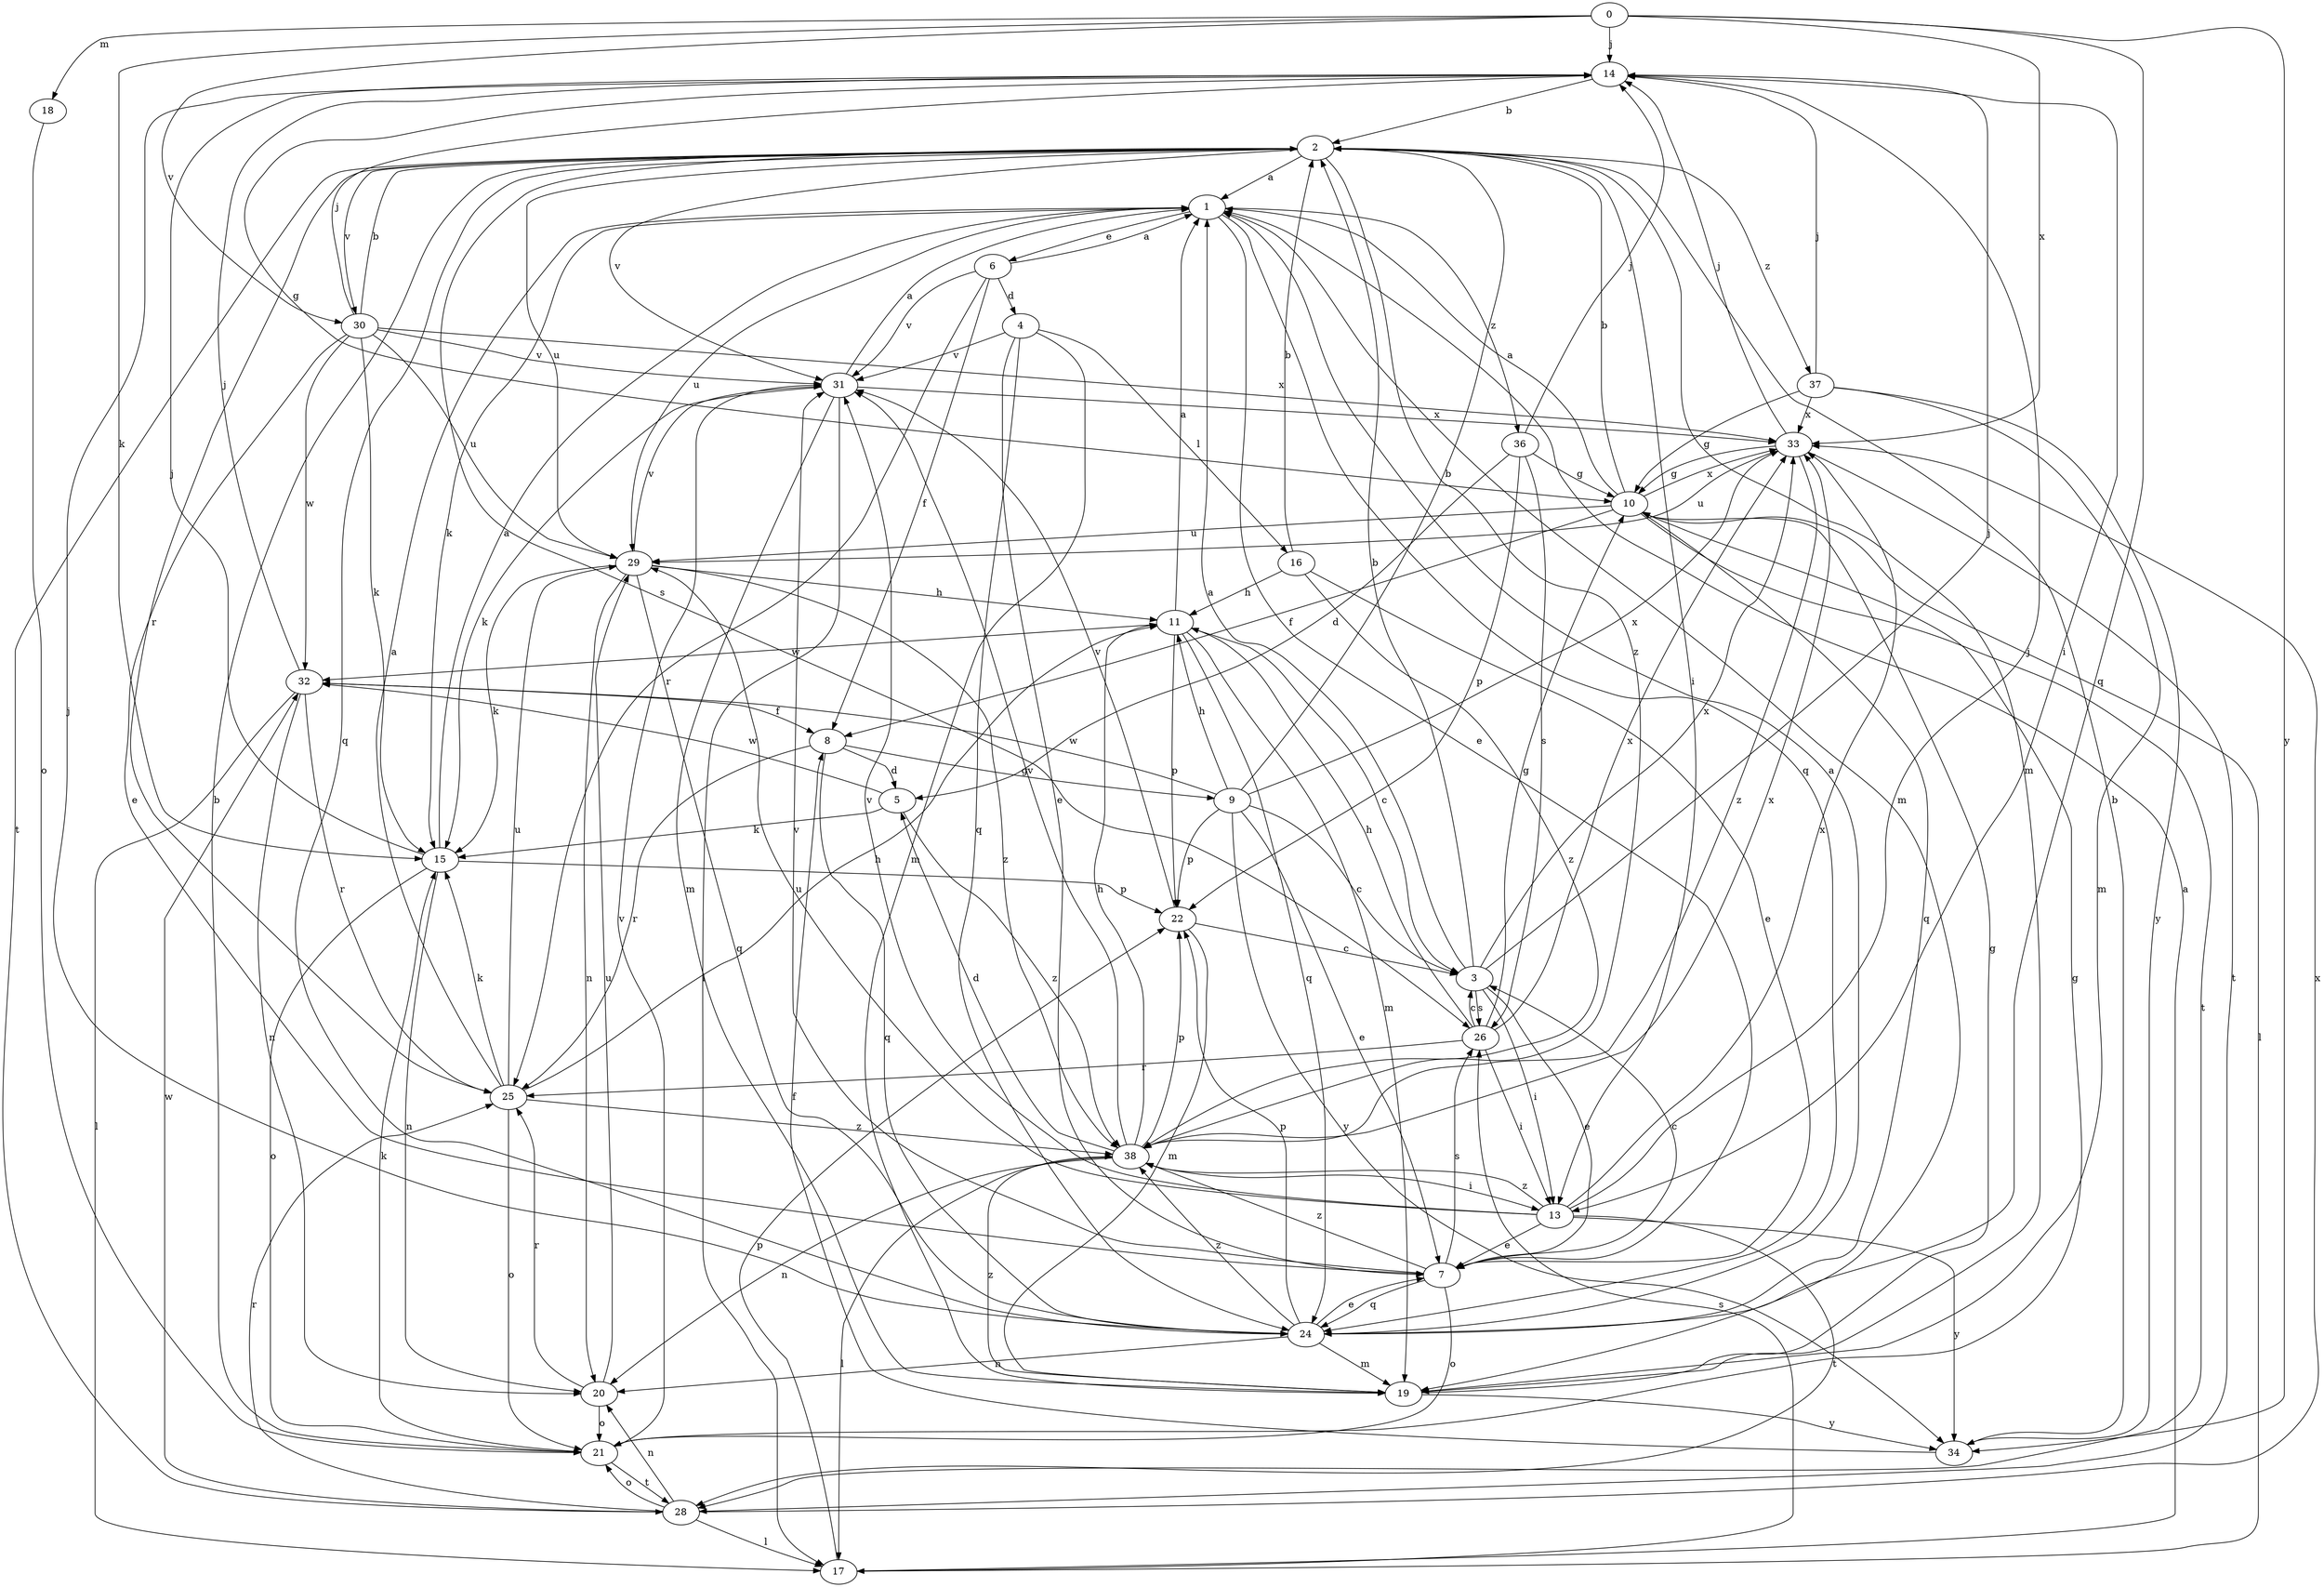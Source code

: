 strict digraph  {
0;
1;
2;
3;
4;
5;
6;
7;
8;
9;
10;
11;
13;
14;
15;
16;
17;
18;
19;
20;
21;
22;
24;
25;
26;
28;
29;
30;
31;
32;
33;
34;
36;
37;
38;
0 -> 14  [label=j];
0 -> 15  [label=k];
0 -> 18  [label=m];
0 -> 24  [label=q];
0 -> 30  [label=v];
0 -> 33  [label=x];
0 -> 34  [label=y];
1 -> 6  [label=e];
1 -> 7  [label=e];
1 -> 15  [label=k];
1 -> 19  [label=m];
1 -> 24  [label=q];
1 -> 29  [label=u];
1 -> 36  [label=z];
2 -> 1  [label=a];
2 -> 13  [label=i];
2 -> 19  [label=m];
2 -> 24  [label=q];
2 -> 25  [label=r];
2 -> 26  [label=s];
2 -> 28  [label=t];
2 -> 29  [label=u];
2 -> 30  [label=v];
2 -> 31  [label=v];
2 -> 37  [label=z];
2 -> 38  [label=z];
3 -> 1  [label=a];
3 -> 2  [label=b];
3 -> 7  [label=e];
3 -> 13  [label=i];
3 -> 14  [label=j];
3 -> 26  [label=s];
3 -> 33  [label=x];
4 -> 7  [label=e];
4 -> 16  [label=l];
4 -> 19  [label=m];
4 -> 24  [label=q];
4 -> 31  [label=v];
5 -> 15  [label=k];
5 -> 32  [label=w];
5 -> 38  [label=z];
6 -> 1  [label=a];
6 -> 4  [label=d];
6 -> 8  [label=f];
6 -> 25  [label=r];
6 -> 31  [label=v];
7 -> 3  [label=c];
7 -> 21  [label=o];
7 -> 24  [label=q];
7 -> 26  [label=s];
7 -> 31  [label=v];
7 -> 38  [label=z];
8 -> 5  [label=d];
8 -> 9  [label=g];
8 -> 24  [label=q];
8 -> 25  [label=r];
9 -> 2  [label=b];
9 -> 3  [label=c];
9 -> 7  [label=e];
9 -> 11  [label=h];
9 -> 22  [label=p];
9 -> 32  [label=w];
9 -> 33  [label=x];
9 -> 34  [label=y];
10 -> 1  [label=a];
10 -> 2  [label=b];
10 -> 8  [label=f];
10 -> 17  [label=l];
10 -> 24  [label=q];
10 -> 28  [label=t];
10 -> 29  [label=u];
10 -> 33  [label=x];
11 -> 1  [label=a];
11 -> 3  [label=c];
11 -> 19  [label=m];
11 -> 22  [label=p];
11 -> 24  [label=q];
11 -> 32  [label=w];
13 -> 7  [label=e];
13 -> 14  [label=j];
13 -> 28  [label=t];
13 -> 29  [label=u];
13 -> 31  [label=v];
13 -> 33  [label=x];
13 -> 34  [label=y];
13 -> 38  [label=z];
14 -> 2  [label=b];
14 -> 10  [label=g];
14 -> 13  [label=i];
15 -> 1  [label=a];
15 -> 14  [label=j];
15 -> 20  [label=n];
15 -> 21  [label=o];
15 -> 22  [label=p];
16 -> 2  [label=b];
16 -> 7  [label=e];
16 -> 11  [label=h];
16 -> 38  [label=z];
17 -> 1  [label=a];
17 -> 22  [label=p];
17 -> 26  [label=s];
18 -> 21  [label=o];
19 -> 10  [label=g];
19 -> 34  [label=y];
19 -> 38  [label=z];
20 -> 21  [label=o];
20 -> 25  [label=r];
20 -> 29  [label=u];
21 -> 2  [label=b];
21 -> 10  [label=g];
21 -> 15  [label=k];
21 -> 28  [label=t];
21 -> 31  [label=v];
22 -> 3  [label=c];
22 -> 19  [label=m];
22 -> 31  [label=v];
24 -> 1  [label=a];
24 -> 7  [label=e];
24 -> 14  [label=j];
24 -> 19  [label=m];
24 -> 20  [label=n];
24 -> 22  [label=p];
24 -> 38  [label=z];
25 -> 1  [label=a];
25 -> 11  [label=h];
25 -> 15  [label=k];
25 -> 21  [label=o];
25 -> 29  [label=u];
25 -> 38  [label=z];
26 -> 3  [label=c];
26 -> 10  [label=g];
26 -> 11  [label=h];
26 -> 13  [label=i];
26 -> 25  [label=r];
26 -> 33  [label=x];
28 -> 17  [label=l];
28 -> 20  [label=n];
28 -> 21  [label=o];
28 -> 25  [label=r];
28 -> 32  [label=w];
28 -> 33  [label=x];
29 -> 11  [label=h];
29 -> 15  [label=k];
29 -> 20  [label=n];
29 -> 24  [label=q];
29 -> 31  [label=v];
29 -> 38  [label=z];
30 -> 2  [label=b];
30 -> 7  [label=e];
30 -> 14  [label=j];
30 -> 15  [label=k];
30 -> 29  [label=u];
30 -> 31  [label=v];
30 -> 32  [label=w];
30 -> 33  [label=x];
31 -> 1  [label=a];
31 -> 15  [label=k];
31 -> 17  [label=l];
31 -> 19  [label=m];
31 -> 33  [label=x];
32 -> 8  [label=f];
32 -> 14  [label=j];
32 -> 17  [label=l];
32 -> 20  [label=n];
32 -> 25  [label=r];
33 -> 10  [label=g];
33 -> 14  [label=j];
33 -> 28  [label=t];
33 -> 29  [label=u];
33 -> 38  [label=z];
34 -> 2  [label=b];
34 -> 8  [label=f];
36 -> 5  [label=d];
36 -> 10  [label=g];
36 -> 14  [label=j];
36 -> 22  [label=p];
36 -> 26  [label=s];
37 -> 10  [label=g];
37 -> 14  [label=j];
37 -> 19  [label=m];
37 -> 33  [label=x];
37 -> 34  [label=y];
38 -> 5  [label=d];
38 -> 11  [label=h];
38 -> 13  [label=i];
38 -> 17  [label=l];
38 -> 20  [label=n];
38 -> 22  [label=p];
38 -> 31  [label=v];
38 -> 33  [label=x];
}
